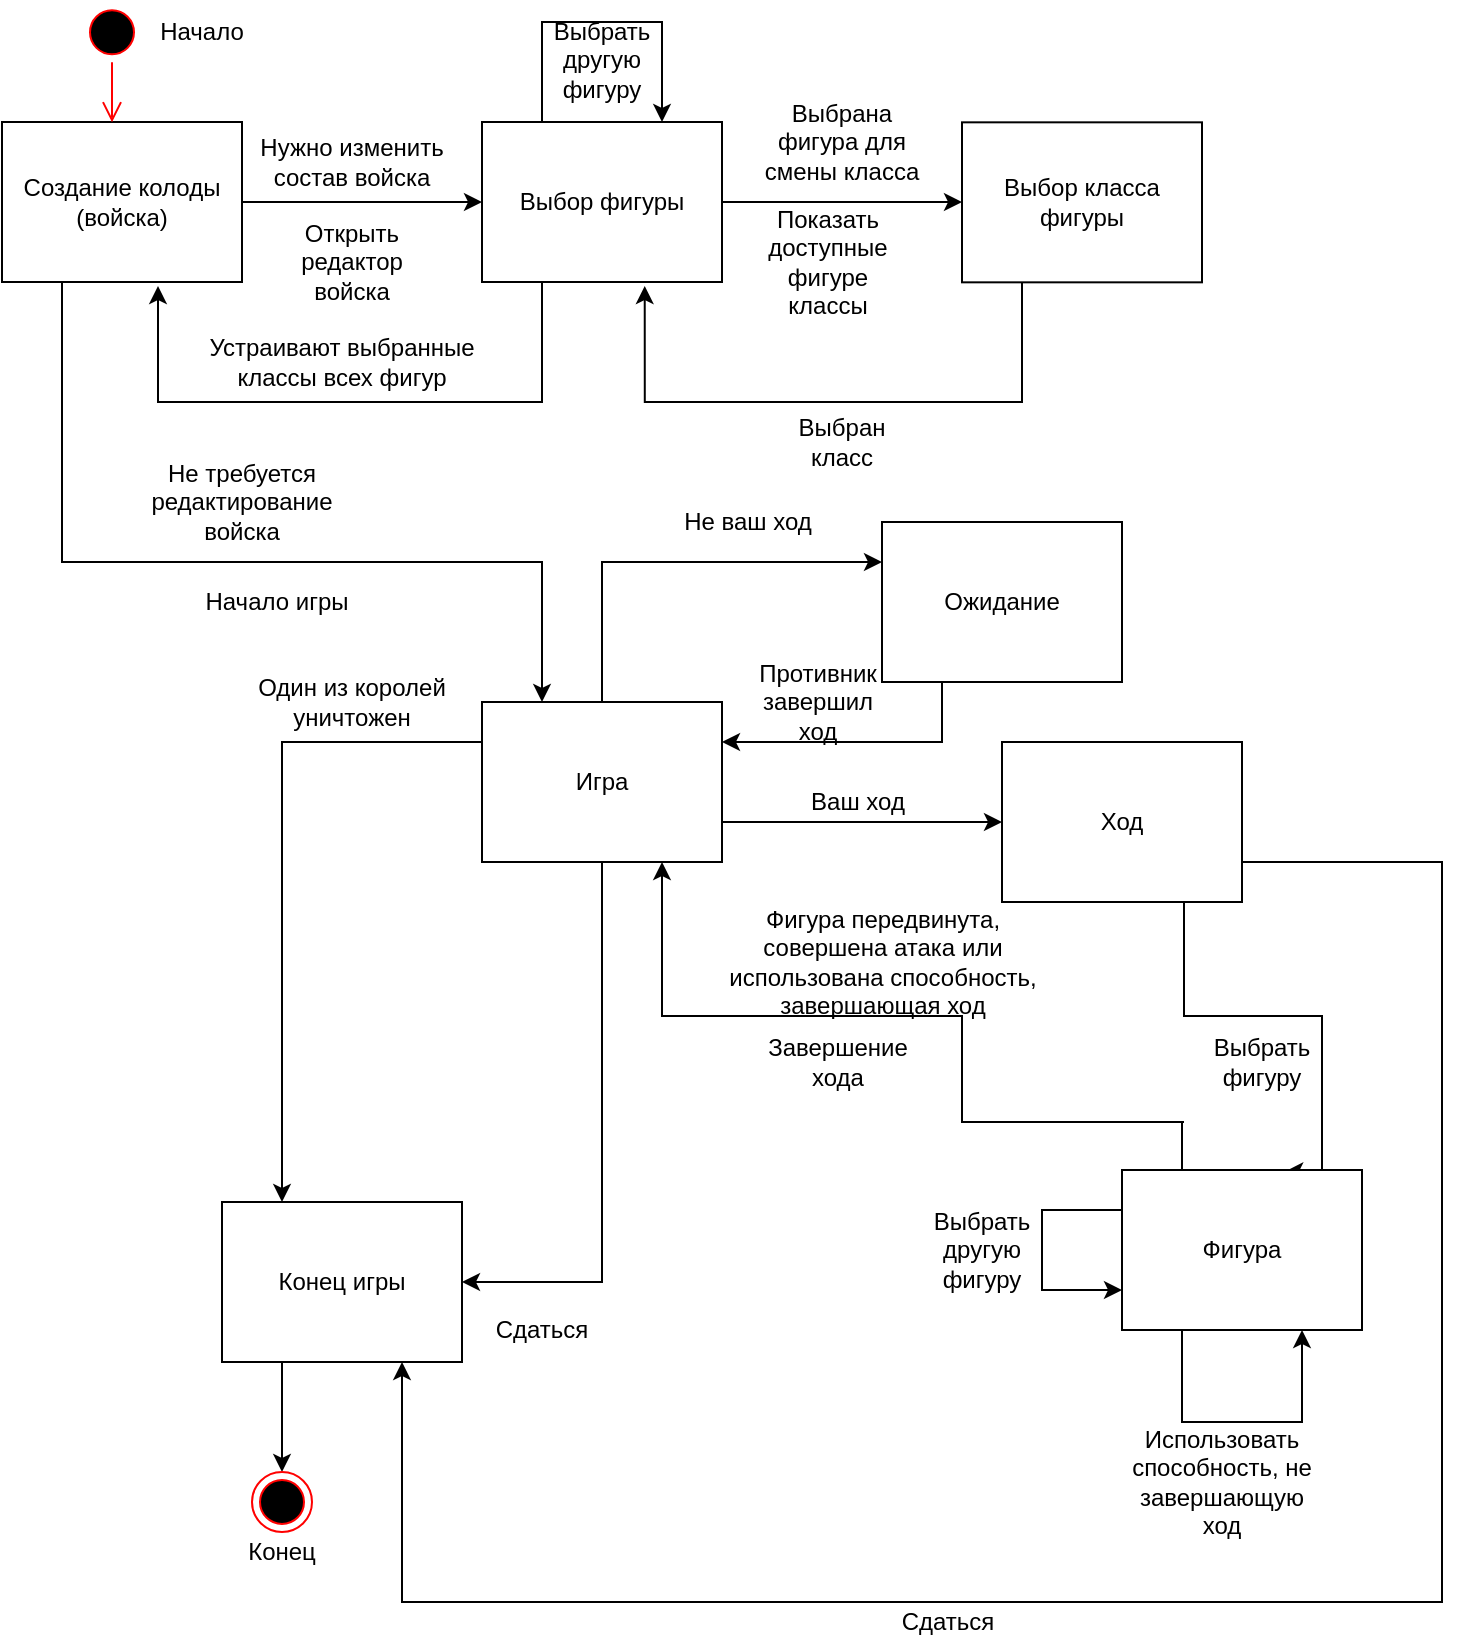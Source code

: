 <mxfile version="11.1.4" type="device"><diagram id="TTDFjsDwyff6YR6GhqxD" name="Page-1"><mxGraphModel dx="782" dy="495" grid="1" gridSize="10" guides="1" tooltips="1" connect="1" arrows="1" fold="1" page="1" pageScale="1" pageWidth="827" pageHeight="1169" math="0" shadow="0"><root><mxCell id="0"/><mxCell id="1" parent="0"/><mxCell id="QOjSe3NArUjzRzDF5GLm-23" style="edgeStyle=orthogonalEdgeStyle;rounded=0;orthogonalLoop=1;jettySize=auto;html=1;exitX=0.25;exitY=1;exitDx=0;exitDy=0;entryX=0.25;entryY=0;entryDx=0;entryDy=0;" parent="1" source="QOjSe3NArUjzRzDF5GLm-1" target="QOjSe3NArUjzRzDF5GLm-22" edge="1"><mxGeometry relative="1" as="geometry"><Array as="points"><mxPoint x="70" y="280"/><mxPoint x="310" y="280"/></Array></mxGeometry></mxCell><mxCell id="QOjSe3NArUjzRzDF5GLm-1" value="Создание колоды (войска)" style="rounded=0;whiteSpace=wrap;html=1;" parent="1" vertex="1"><mxGeometry x="40" y="60" width="120" height="80" as="geometry"/></mxCell><mxCell id="QOjSe3NArUjzRzDF5GLm-18" style="edgeStyle=orthogonalEdgeStyle;rounded=0;orthogonalLoop=1;jettySize=auto;html=1;exitX=0.25;exitY=1;exitDx=0;exitDy=0;entryX=0.65;entryY=1.025;entryDx=0;entryDy=0;entryPerimeter=0;" parent="1" source="QOjSe3NArUjzRzDF5GLm-2" target="QOjSe3NArUjzRzDF5GLm-1" edge="1"><mxGeometry relative="1" as="geometry"><Array as="points"><mxPoint x="310" y="200"/><mxPoint x="118" y="200"/></Array></mxGeometry></mxCell><mxCell id="QOjSe3NArUjzRzDF5GLm-2" value="Выбор фигуры" style="rounded=0;whiteSpace=wrap;html=1;" parent="1" vertex="1"><mxGeometry x="280" y="60" width="120" height="80" as="geometry"/></mxCell><mxCell id="QOjSe3NArUjzRzDF5GLm-3" value="" style="endArrow=classic;html=1;" parent="1" edge="1"><mxGeometry width="50" height="50" relative="1" as="geometry"><mxPoint x="160" y="100" as="sourcePoint"/><mxPoint x="280" y="100" as="targetPoint"/></mxGeometry></mxCell><mxCell id="QOjSe3NArUjzRzDF5GLm-16" style="edgeStyle=orthogonalEdgeStyle;rounded=0;orthogonalLoop=1;jettySize=auto;html=1;exitX=0.25;exitY=1;exitDx=0;exitDy=0;entryX=0.678;entryY=1.025;entryDx=0;entryDy=0;entryPerimeter=0;" parent="1" source="QOjSe3NArUjzRzDF5GLm-4" target="QOjSe3NArUjzRzDF5GLm-2" edge="1"><mxGeometry relative="1" as="geometry"><Array as="points"><mxPoint x="550" y="200"/><mxPoint x="361" y="200"/></Array></mxGeometry></mxCell><mxCell id="QOjSe3NArUjzRzDF5GLm-4" value="Выбор класса фигуры" style="rounded=0;whiteSpace=wrap;html=1;" parent="1" vertex="1"><mxGeometry x="520" y="60.167" width="120" height="80" as="geometry"/></mxCell><mxCell id="QOjSe3NArUjzRzDF5GLm-5" value="" style="endArrow=classic;html=1;" parent="1" edge="1"><mxGeometry width="50" height="50" relative="1" as="geometry"><mxPoint x="400" y="100" as="sourcePoint"/><mxPoint x="520" y="100" as="targetPoint"/></mxGeometry></mxCell><mxCell id="QOjSe3NArUjzRzDF5GLm-7" value="Выбрана фигура для смены класса" style="text;html=1;strokeColor=none;fillColor=none;align=center;verticalAlign=middle;whiteSpace=wrap;rounded=0;" parent="1" vertex="1"><mxGeometry x="420" y="60" width="80" height="20" as="geometry"/></mxCell><mxCell id="QOjSe3NArUjzRzDF5GLm-12" value="Нужно изменить состав войска" style="text;html=1;strokeColor=none;fillColor=none;align=center;verticalAlign=middle;whiteSpace=wrap;rounded=0;" parent="1" vertex="1"><mxGeometry x="160" y="70" width="110" height="20" as="geometry"/></mxCell><mxCell id="QOjSe3NArUjzRzDF5GLm-13" value="Открыть редактор войска" style="text;html=1;strokeColor=none;fillColor=none;align=center;verticalAlign=middle;whiteSpace=wrap;rounded=0;" parent="1" vertex="1"><mxGeometry x="175" y="120" width="80" height="20" as="geometry"/></mxCell><mxCell id="QOjSe3NArUjzRzDF5GLm-15" value="Показать доступные фигуре классы" style="text;html=1;strokeColor=none;fillColor=none;align=center;verticalAlign=middle;whiteSpace=wrap;rounded=0;" parent="1" vertex="1"><mxGeometry x="413" y="120" width="80" height="20" as="geometry"/></mxCell><mxCell id="QOjSe3NArUjzRzDF5GLm-17" value="Выбран класс" style="text;html=1;strokeColor=none;fillColor=none;align=center;verticalAlign=middle;whiteSpace=wrap;rounded=0;" parent="1" vertex="1"><mxGeometry x="440" y="210" width="40" height="20" as="geometry"/></mxCell><mxCell id="QOjSe3NArUjzRzDF5GLm-19" value="Устраивают выбранные классы всех фигур" style="text;html=1;strokeColor=none;fillColor=none;align=center;verticalAlign=middle;whiteSpace=wrap;rounded=0;" parent="1" vertex="1"><mxGeometry x="130" y="170" width="160" height="20" as="geometry"/></mxCell><mxCell id="QOjSe3NArUjzRzDF5GLm-47" style="edgeStyle=orthogonalEdgeStyle;rounded=0;orthogonalLoop=1;jettySize=auto;html=1;exitX=0;exitY=0.25;exitDx=0;exitDy=0;entryX=0.25;entryY=0;entryDx=0;entryDy=0;" parent="1" source="QOjSe3NArUjzRzDF5GLm-22" target="QOjSe3NArUjzRzDF5GLm-38" edge="1"><mxGeometry relative="1" as="geometry"/></mxCell><mxCell id="QOjSe3NArUjzRzDF5GLm-48" style="edgeStyle=orthogonalEdgeStyle;rounded=0;orthogonalLoop=1;jettySize=auto;html=1;exitX=0.25;exitY=1;exitDx=0;exitDy=0;entryX=1;entryY=0.5;entryDx=0;entryDy=0;" parent="1" source="QOjSe3NArUjzRzDF5GLm-22" target="QOjSe3NArUjzRzDF5GLm-38" edge="1"><mxGeometry relative="1" as="geometry"><Array as="points"><mxPoint x="340" y="430"/><mxPoint x="340" y="640"/></Array></mxGeometry></mxCell><mxCell id="QOjSe3NArUjzRzDF5GLm-52" style="edgeStyle=orthogonalEdgeStyle;rounded=0;orthogonalLoop=1;jettySize=auto;html=1;exitX=1;exitY=0.75;exitDx=0;exitDy=0;entryX=0;entryY=0.5;entryDx=0;entryDy=0;" parent="1" source="QOjSe3NArUjzRzDF5GLm-22" target="QOjSe3NArUjzRzDF5GLm-26" edge="1"><mxGeometry relative="1" as="geometry"/></mxCell><mxCell id="QOjSe3NArUjzRzDF5GLm-54" style="edgeStyle=orthogonalEdgeStyle;rounded=0;orthogonalLoop=1;jettySize=auto;html=1;exitX=0.5;exitY=0;exitDx=0;exitDy=0;entryX=0;entryY=0.25;entryDx=0;entryDy=0;" parent="1" source="QOjSe3NArUjzRzDF5GLm-22" target="QOjSe3NArUjzRzDF5GLm-53" edge="1"><mxGeometry relative="1" as="geometry"/></mxCell><mxCell id="QOjSe3NArUjzRzDF5GLm-22" value="Игра" style="rounded=0;whiteSpace=wrap;html=1;" parent="1" vertex="1"><mxGeometry x="280" y="350" width="120" height="80" as="geometry"/></mxCell><mxCell id="QOjSe3NArUjzRzDF5GLm-24" value="Не требуется редактирование войска" style="text;html=1;strokeColor=none;fillColor=none;align=center;verticalAlign=middle;whiteSpace=wrap;rounded=0;" parent="1" vertex="1"><mxGeometry x="125" y="240" width="70" height="20" as="geometry"/></mxCell><mxCell id="QOjSe3NArUjzRzDF5GLm-25" value="Начало игры" style="text;html=1;strokeColor=none;fillColor=none;align=center;verticalAlign=middle;whiteSpace=wrap;rounded=0;" parent="1" vertex="1"><mxGeometry x="135" y="290" width="85" height="20" as="geometry"/></mxCell><mxCell id="QOjSe3NArUjzRzDF5GLm-51" style="edgeStyle=orthogonalEdgeStyle;rounded=0;orthogonalLoop=1;jettySize=auto;html=1;exitX=0.75;exitY=1;exitDx=0;exitDy=0;entryX=0.68;entryY=0.008;entryDx=0;entryDy=0;entryPerimeter=0;" parent="1" source="QOjSe3NArUjzRzDF5GLm-26" target="QOjSe3NArUjzRzDF5GLm-33" edge="1"><mxGeometry relative="1" as="geometry"><Array as="points"><mxPoint x="631" y="507"/><mxPoint x="700" y="507"/><mxPoint x="700" y="585"/></Array></mxGeometry></mxCell><mxCell id="QOjSe3NArUjzRzDF5GLm-61" style="edgeStyle=orthogonalEdgeStyle;rounded=0;orthogonalLoop=1;jettySize=auto;html=1;exitX=1;exitY=0.75;exitDx=0;exitDy=0;entryX=0.75;entryY=1;entryDx=0;entryDy=0;" parent="1" source="QOjSe3NArUjzRzDF5GLm-26" target="QOjSe3NArUjzRzDF5GLm-38" edge="1"><mxGeometry relative="1" as="geometry"><Array as="points"><mxPoint x="760" y="430"/><mxPoint x="760" y="800"/><mxPoint x="240" y="800"/></Array></mxGeometry></mxCell><mxCell id="QOjSe3NArUjzRzDF5GLm-26" value="Ход" style="rounded=0;whiteSpace=wrap;html=1;" parent="1" vertex="1"><mxGeometry x="540" y="370" width="120" height="80" as="geometry"/></mxCell><mxCell id="QOjSe3NArUjzRzDF5GLm-28" value="Ваш ход" style="text;html=1;strokeColor=none;fillColor=none;align=center;verticalAlign=middle;whiteSpace=wrap;rounded=0;" parent="1" vertex="1"><mxGeometry x="433" y="390" width="70" height="20" as="geometry"/></mxCell><mxCell id="QOjSe3NArUjzRzDF5GLm-30" value="Выбрать другую фигуру" style="text;html=1;strokeColor=none;fillColor=none;align=center;verticalAlign=middle;whiteSpace=wrap;rounded=0;" parent="1" vertex="1"><mxGeometry x="510" y="614" width="40" height="20" as="geometry"/></mxCell><mxCell id="QOjSe3NArUjzRzDF5GLm-44" style="edgeStyle=orthogonalEdgeStyle;rounded=0;orthogonalLoop=1;jettySize=auto;html=1;exitX=0.25;exitY=0;exitDx=0;exitDy=0;entryX=0.75;entryY=1;entryDx=0;entryDy=0;" parent="1" source="QOjSe3NArUjzRzDF5GLm-33" target="QOjSe3NArUjzRzDF5GLm-22" edge="1"><mxGeometry relative="1" as="geometry"><Array as="points"><mxPoint x="631" y="560"/><mxPoint x="520" y="560"/><mxPoint x="520" y="507"/><mxPoint x="371" y="507"/></Array></mxGeometry></mxCell><mxCell id="QOjSe3NArUjzRzDF5GLm-33" value="Фигура" style="rounded=0;whiteSpace=wrap;html=1;" parent="1" vertex="1"><mxGeometry x="600" y="584" width="120" height="80" as="geometry"/></mxCell><mxCell id="QOjSe3NArUjzRzDF5GLm-34" style="edgeStyle=orthogonalEdgeStyle;rounded=0;orthogonalLoop=1;jettySize=auto;html=1;exitX=0;exitY=0.25;exitDx=0;exitDy=0;entryX=0;entryY=0.75;entryDx=0;entryDy=0;" parent="1" source="QOjSe3NArUjzRzDF5GLm-33" target="QOjSe3NArUjzRzDF5GLm-33" edge="1"><mxGeometry relative="1" as="geometry"><Array as="points"><mxPoint x="560" y="604"/><mxPoint x="560" y="644"/></Array></mxGeometry></mxCell><mxCell id="QOjSe3NArUjzRzDF5GLm-36" style="edgeStyle=orthogonalEdgeStyle;rounded=0;orthogonalLoop=1;jettySize=auto;html=1;exitX=0.25;exitY=1;exitDx=0;exitDy=0;entryX=0.75;entryY=1;entryDx=0;entryDy=0;" parent="1" source="QOjSe3NArUjzRzDF5GLm-33" target="QOjSe3NArUjzRzDF5GLm-33" edge="1"><mxGeometry relative="1" as="geometry"><Array as="points"><mxPoint x="631" y="710"/><mxPoint x="691" y="710"/></Array></mxGeometry></mxCell><mxCell id="QOjSe3NArUjzRzDF5GLm-37" value="Использовать способность, не завершающую ход" style="text;html=1;strokeColor=none;fillColor=none;align=center;verticalAlign=middle;whiteSpace=wrap;rounded=0;" parent="1" vertex="1"><mxGeometry x="600" y="730" width="100" height="20" as="geometry"/></mxCell><mxCell id="Zvyqz7nQ8VXdKjyYUQir-5" style="edgeStyle=orthogonalEdgeStyle;rounded=0;orthogonalLoop=1;jettySize=auto;html=1;exitX=0.25;exitY=1;exitDx=0;exitDy=0;entryX=0.5;entryY=0;entryDx=0;entryDy=0;" edge="1" parent="1" source="QOjSe3NArUjzRzDF5GLm-38" target="Zvyqz7nQ8VXdKjyYUQir-4"><mxGeometry relative="1" as="geometry"/></mxCell><mxCell id="QOjSe3NArUjzRzDF5GLm-38" value="Конец игры" style="rounded=0;whiteSpace=wrap;html=1;" parent="1" vertex="1"><mxGeometry x="150" y="600" width="120" height="80" as="geometry"/></mxCell><mxCell id="QOjSe3NArUjzRzDF5GLm-39" value="Выбрать фигуру" style="text;html=1;strokeColor=none;fillColor=none;align=center;verticalAlign=middle;whiteSpace=wrap;rounded=0;" parent="1" vertex="1"><mxGeometry x="650" y="520" width="40" height="20" as="geometry"/></mxCell><mxCell id="QOjSe3NArUjzRzDF5GLm-42" value="Фигура передвинута, совершена атака или использована способность, завершающая ход" style="text;html=1;strokeColor=none;fillColor=none;align=center;verticalAlign=middle;whiteSpace=wrap;rounded=0;" parent="1" vertex="1"><mxGeometry x="396.5" y="470" width="167" height="20" as="geometry"/></mxCell><mxCell id="QOjSe3NArUjzRzDF5GLm-43" value="Завершение хода" style="text;html=1;strokeColor=none;fillColor=none;align=center;verticalAlign=middle;whiteSpace=wrap;rounded=0;" parent="1" vertex="1"><mxGeometry x="413" y="520" width="90" height="20" as="geometry"/></mxCell><mxCell id="QOjSe3NArUjzRzDF5GLm-49" value="Один из королей уничтожен" style="text;html=1;strokeColor=none;fillColor=none;align=center;verticalAlign=middle;whiteSpace=wrap;rounded=0;" parent="1" vertex="1"><mxGeometry x="160" y="340" width="110" height="20" as="geometry"/></mxCell><mxCell id="QOjSe3NArUjzRzDF5GLm-50" value="Сдаться" style="text;html=1;strokeColor=none;fillColor=none;align=center;verticalAlign=middle;whiteSpace=wrap;rounded=0;" parent="1" vertex="1"><mxGeometry x="290" y="654" width="40" height="20" as="geometry"/></mxCell><mxCell id="QOjSe3NArUjzRzDF5GLm-56" style="edgeStyle=orthogonalEdgeStyle;rounded=0;orthogonalLoop=1;jettySize=auto;html=1;exitX=0.25;exitY=1;exitDx=0;exitDy=0;entryX=1;entryY=0.25;entryDx=0;entryDy=0;" parent="1" source="QOjSe3NArUjzRzDF5GLm-53" target="QOjSe3NArUjzRzDF5GLm-22" edge="1"><mxGeometry relative="1" as="geometry"/></mxCell><mxCell id="QOjSe3NArUjzRzDF5GLm-53" value="Ожидание" style="rounded=0;whiteSpace=wrap;html=1;" parent="1" vertex="1"><mxGeometry x="480" y="260" width="120" height="80" as="geometry"/></mxCell><mxCell id="QOjSe3NArUjzRzDF5GLm-55" value="Не ваш ход" style="text;html=1;strokeColor=none;fillColor=none;align=center;verticalAlign=middle;whiteSpace=wrap;rounded=0;" parent="1" vertex="1"><mxGeometry x="373" y="250.147" width="80" height="20" as="geometry"/></mxCell><mxCell id="QOjSe3NArUjzRzDF5GLm-57" value="Противник завершил ход" style="text;html=1;strokeColor=none;fillColor=none;align=center;verticalAlign=middle;whiteSpace=wrap;rounded=0;" parent="1" vertex="1"><mxGeometry x="413" y="340" width="70" height="20" as="geometry"/></mxCell><mxCell id="QOjSe3NArUjzRzDF5GLm-59" style="edgeStyle=orthogonalEdgeStyle;rounded=0;orthogonalLoop=1;jettySize=auto;html=1;exitX=0.25;exitY=0;exitDx=0;exitDy=0;entryX=0.75;entryY=0;entryDx=0;entryDy=0;" parent="1" source="QOjSe3NArUjzRzDF5GLm-2" target="QOjSe3NArUjzRzDF5GLm-2" edge="1"><mxGeometry relative="1" as="geometry"><Array as="points"><mxPoint x="310" y="10"/><mxPoint x="370" y="10"/></Array></mxGeometry></mxCell><mxCell id="QOjSe3NArUjzRzDF5GLm-60" value="Выбрать другую фигуру" style="text;html=1;strokeColor=none;fillColor=none;align=center;verticalAlign=middle;whiteSpace=wrap;rounded=0;" parent="1" vertex="1"><mxGeometry x="315" y="18.889" width="50" height="20" as="geometry"/></mxCell><mxCell id="QOjSe3NArUjzRzDF5GLm-62" value="Сдаться" style="text;html=1;strokeColor=none;fillColor=none;align=center;verticalAlign=middle;whiteSpace=wrap;rounded=0;" parent="1" vertex="1"><mxGeometry x="493" y="800" width="40" height="20" as="geometry"/></mxCell><mxCell id="Zvyqz7nQ8VXdKjyYUQir-1" value="" style="ellipse;html=1;shape=startState;fillColor=#000000;strokeColor=#ff0000;" vertex="1" parent="1"><mxGeometry x="80" y="0.167" width="30" height="30" as="geometry"/></mxCell><mxCell id="Zvyqz7nQ8VXdKjyYUQir-2" value="" style="edgeStyle=orthogonalEdgeStyle;html=1;verticalAlign=bottom;endArrow=open;endSize=8;strokeColor=#ff0000;" edge="1" source="Zvyqz7nQ8VXdKjyYUQir-1" parent="1"><mxGeometry relative="1" as="geometry"><mxPoint x="95" y="60.167" as="targetPoint"/><Array as="points"><mxPoint x="95" y="30"/><mxPoint x="95" y="30"/></Array></mxGeometry></mxCell><mxCell id="Zvyqz7nQ8VXdKjyYUQir-4" value="" style="ellipse;html=1;shape=endState;fillColor=#000000;strokeColor=#ff0000;" vertex="1" parent="1"><mxGeometry x="165" y="735" width="30" height="30" as="geometry"/></mxCell><mxCell id="Zvyqz7nQ8VXdKjyYUQir-6" value="Начало&lt;br&gt;" style="text;html=1;strokeColor=none;fillColor=none;align=center;verticalAlign=middle;whiteSpace=wrap;rounded=0;" vertex="1" parent="1"><mxGeometry x="120" y="5" width="40" height="20" as="geometry"/></mxCell><mxCell id="Zvyqz7nQ8VXdKjyYUQir-7" value="Конец" style="text;html=1;strokeColor=none;fillColor=none;align=center;verticalAlign=middle;whiteSpace=wrap;rounded=0;" vertex="1" parent="1"><mxGeometry x="160" y="765" width="40" height="20" as="geometry"/></mxCell></root></mxGraphModel></diagram></mxfile>